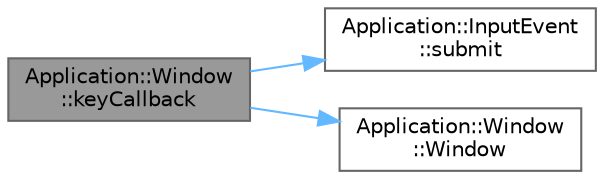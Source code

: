 digraph "Application::Window::keyCallback"
{
 // LATEX_PDF_SIZE
  bgcolor="transparent";
  edge [fontname=Helvetica,fontsize=10,labelfontname=Helvetica,labelfontsize=10];
  node [fontname=Helvetica,fontsize=10,shape=box,height=0.2,width=0.4];
  rankdir="LR";
  Node1 [id="Node000001",label="Application::Window\l::keyCallback",height=0.2,width=0.4,color="gray40", fillcolor="grey60", style="filled", fontcolor="black",tooltip="Callback para eventos de teclado."];
  Node1 -> Node2 [id="edge1_Node000001_Node000002",color="steelblue1",style="solid",tooltip=" "];
  Node2 [id="Node000002",label="Application::InputEvent\l::submit",height=0.2,width=0.4,color="grey40", fillcolor="white", style="filled",URL="$class_application_1_1_input_event.html#a6075c40d5eee91a9ca8723c34e38a73a",tooltip="Envía una acción de entrada."];
  Node1 -> Node3 [id="edge2_Node000001_Node000003",color="steelblue1",style="solid",tooltip=" "];
  Node3 [id="Node000003",label="Application::Window\l::Window",height=0.2,width=0.4,color="grey40", fillcolor="white", style="filled",URL="$class_application_1_1_window.html#a7328cefe7f392055b6676d1328abf796",tooltip="Constructor por defecto."];
}
